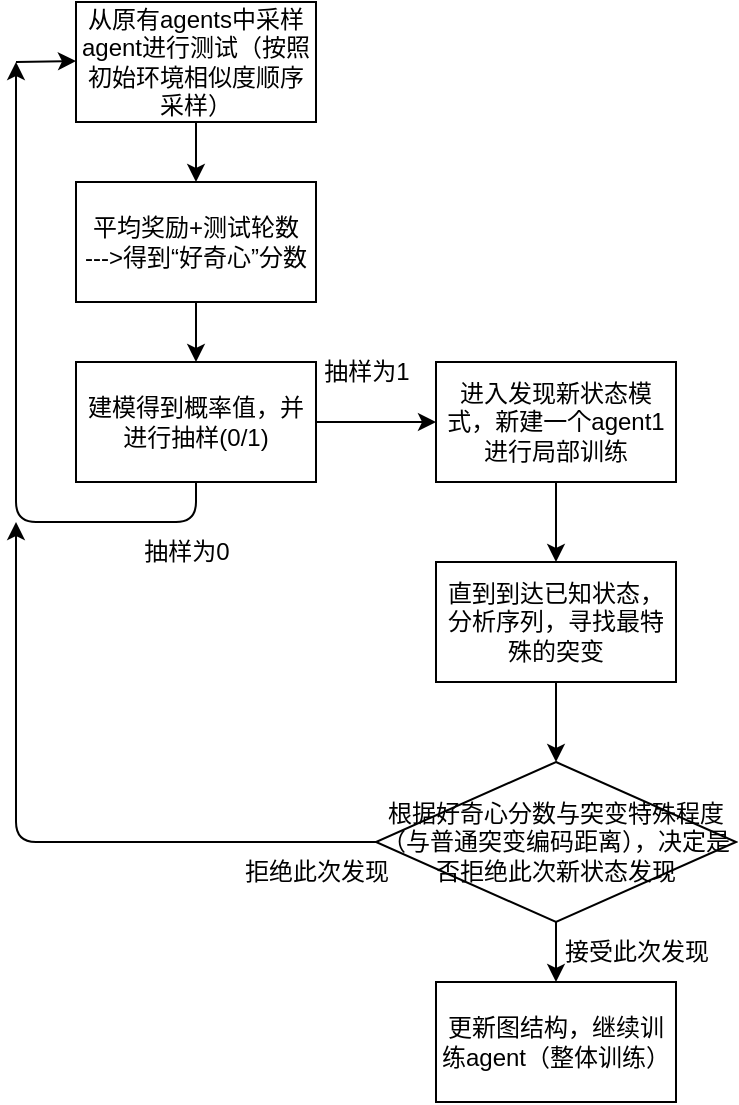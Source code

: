 <mxfile>
    <diagram id="oChlfzT7mLXHvT8j3TfS" name="第 1 页">
        <mxGraphModel dx="427" dy="352" grid="1" gridSize="10" guides="1" tooltips="1" connect="1" arrows="1" fold="1" page="1" pageScale="1" pageWidth="900" pageHeight="1600" math="0" shadow="0">
            <root>
                <mxCell id="0"/>
                <mxCell id="1" parent="0"/>
                <mxCell id="16" style="edgeStyle=none;html=1;exitX=0.5;exitY=1;exitDx=0;exitDy=0;" parent="1" source="2" edge="1">
                    <mxGeometry relative="1" as="geometry">
                        <mxPoint x="110" y="230" as="targetPoint"/>
                    </mxGeometry>
                </mxCell>
                <mxCell id="2" value="从原有agents中采样agent进行测试（按照初始环境相似度顺序采样）" style="whiteSpace=wrap;html=1;" parent="1" vertex="1">
                    <mxGeometry x="50" y="140" width="120" height="60" as="geometry"/>
                </mxCell>
                <mxCell id="8" style="edgeStyle=none;html=1;exitX=0.5;exitY=1;exitDx=0;exitDy=0;" parent="1" source="6" edge="1">
                    <mxGeometry relative="1" as="geometry">
                        <mxPoint x="110" y="320" as="targetPoint"/>
                    </mxGeometry>
                </mxCell>
                <mxCell id="6" value="平均奖励+测试轮数&lt;br&gt;---&amp;gt;得到“好奇心”分数" style="whiteSpace=wrap;html=1;" parent="1" vertex="1">
                    <mxGeometry x="50" y="230" width="120" height="60" as="geometry"/>
                </mxCell>
                <mxCell id="25" style="edgeStyle=none;html=1;exitX=1;exitY=0.5;exitDx=0;exitDy=0;entryX=0;entryY=0.5;entryDx=0;entryDy=0;" parent="1" source="10" target="12" edge="1">
                    <mxGeometry relative="1" as="geometry"/>
                </mxCell>
                <mxCell id="26" style="edgeStyle=elbowEdgeStyle;html=1;exitX=0.5;exitY=1;exitDx=0;exitDy=0;elbow=vertical;" parent="1" source="10" edge="1">
                    <mxGeometry relative="1" as="geometry">
                        <mxPoint x="20" y="170" as="targetPoint"/>
                        <Array as="points">
                            <mxPoint x="60" y="400"/>
                        </Array>
                    </mxGeometry>
                </mxCell>
                <mxCell id="10" value="建模得到概率值，并进行抽样(0/1)" style="whiteSpace=wrap;html=1;" parent="1" vertex="1">
                    <mxGeometry x="50" y="320" width="120" height="60" as="geometry"/>
                </mxCell>
                <mxCell id="18" style="edgeStyle=none;html=1;exitX=0.5;exitY=1;exitDx=0;exitDy=0;" parent="1" source="12" edge="1">
                    <mxGeometry relative="1" as="geometry">
                        <mxPoint x="290" y="420" as="targetPoint"/>
                    </mxGeometry>
                </mxCell>
                <mxCell id="12" value="进入发现新状态模式，新建一个agent1进行局部训练" style="whiteSpace=wrap;html=1;" parent="1" vertex="1">
                    <mxGeometry x="230" y="320" width="120" height="60" as="geometry"/>
                </mxCell>
                <mxCell id="21" style="edgeStyle=none;html=1;exitX=0.5;exitY=1;exitDx=0;exitDy=0;entryX=0.5;entryY=0;entryDx=0;entryDy=0;" parent="1" source="19" target="20" edge="1">
                    <mxGeometry relative="1" as="geometry"/>
                </mxCell>
                <mxCell id="19" value="直到到达已知状态，分析序列，寻找最特殊的突变" style="whiteSpace=wrap;html=1;" parent="1" vertex="1">
                    <mxGeometry x="230" y="420" width="120" height="60" as="geometry"/>
                </mxCell>
                <mxCell id="31" style="edgeStyle=elbowEdgeStyle;elbow=vertical;html=1;exitX=0;exitY=0.5;exitDx=0;exitDy=0;" parent="1" source="20" edge="1">
                    <mxGeometry relative="1" as="geometry">
                        <mxPoint x="20" y="400" as="targetPoint"/>
                        <Array as="points">
                            <mxPoint x="110" y="560"/>
                        </Array>
                    </mxGeometry>
                </mxCell>
                <mxCell id="33" style="edgeStyle=elbowEdgeStyle;elbow=vertical;html=1;exitX=0.5;exitY=1;exitDx=0;exitDy=0;" parent="1" source="20" edge="1">
                    <mxGeometry relative="1" as="geometry">
                        <mxPoint x="290" y="630" as="targetPoint"/>
                    </mxGeometry>
                </mxCell>
                <mxCell id="20" value="根据好奇心分数与突变特殊程度（与普通突变编码距离），决定是否拒绝此次新状态发现" style="rhombus;whiteSpace=wrap;html=1;" parent="1" vertex="1">
                    <mxGeometry x="200" y="520" width="180" height="80" as="geometry"/>
                </mxCell>
                <mxCell id="23" value="抽样为1" style="text;html=1;align=center;verticalAlign=middle;resizable=0;points=[];autosize=1;strokeColor=none;fillColor=none;" parent="1" vertex="1">
                    <mxGeometry x="160" y="310" width="70" height="30" as="geometry"/>
                </mxCell>
                <mxCell id="29" style="edgeStyle=none;html=1;entryX=0;entryY=0.5;entryDx=0;entryDy=0;" parent="1" edge="1">
                    <mxGeometry relative="1" as="geometry">
                        <mxPoint x="20" y="170" as="sourcePoint"/>
                        <mxPoint x="50" y="169.5" as="targetPoint"/>
                    </mxGeometry>
                </mxCell>
                <mxCell id="30" value="抽样为0" style="text;html=1;align=center;verticalAlign=middle;resizable=0;points=[];autosize=1;strokeColor=none;fillColor=none;" parent="1" vertex="1">
                    <mxGeometry x="70" y="400" width="70" height="30" as="geometry"/>
                </mxCell>
                <mxCell id="32" value="拒绝此次发现" style="text;html=1;align=center;verticalAlign=middle;resizable=0;points=[];autosize=1;strokeColor=none;fillColor=none;" parent="1" vertex="1">
                    <mxGeometry x="120" y="560" width="100" height="30" as="geometry"/>
                </mxCell>
                <mxCell id="34" value="接受此次发现" style="text;html=1;align=center;verticalAlign=middle;resizable=0;points=[];autosize=1;strokeColor=none;fillColor=none;" parent="1" vertex="1">
                    <mxGeometry x="280" y="600" width="100" height="30" as="geometry"/>
                </mxCell>
                <mxCell id="35" value="更新图结构，继续训练agent（整体训练）" style="whiteSpace=wrap;html=1;" parent="1" vertex="1">
                    <mxGeometry x="230" y="630" width="120" height="60" as="geometry"/>
                </mxCell>
            </root>
        </mxGraphModel>
    </diagram>
</mxfile>